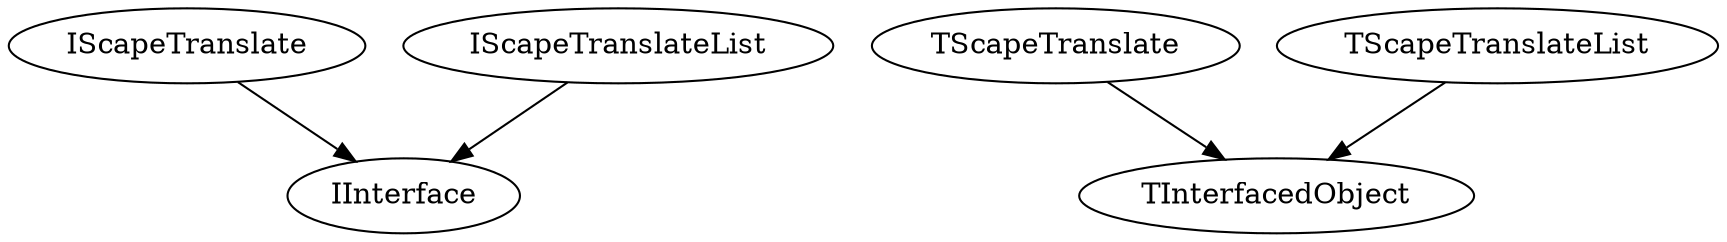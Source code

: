 DiGraph Classes {
  IScapeTranslate -> IInterface
  IScapeTranslate [href="ooScapeTranslate.IScapeTranslate.html"]
  IScapeTranslateList -> IInterface
  IScapeTranslateList [href="ooScapeTranslate.List.IScapeTranslateList.html"]
  TScapeTranslate -> TInterfacedObject
  TScapeTranslate [href="ooScapeTranslate.TScapeTranslate.html"]
  TScapeTranslateList -> TInterfacedObject
  TScapeTranslateList [href="ooScapeTranslate.List.TScapeTranslateList.html"]
}
